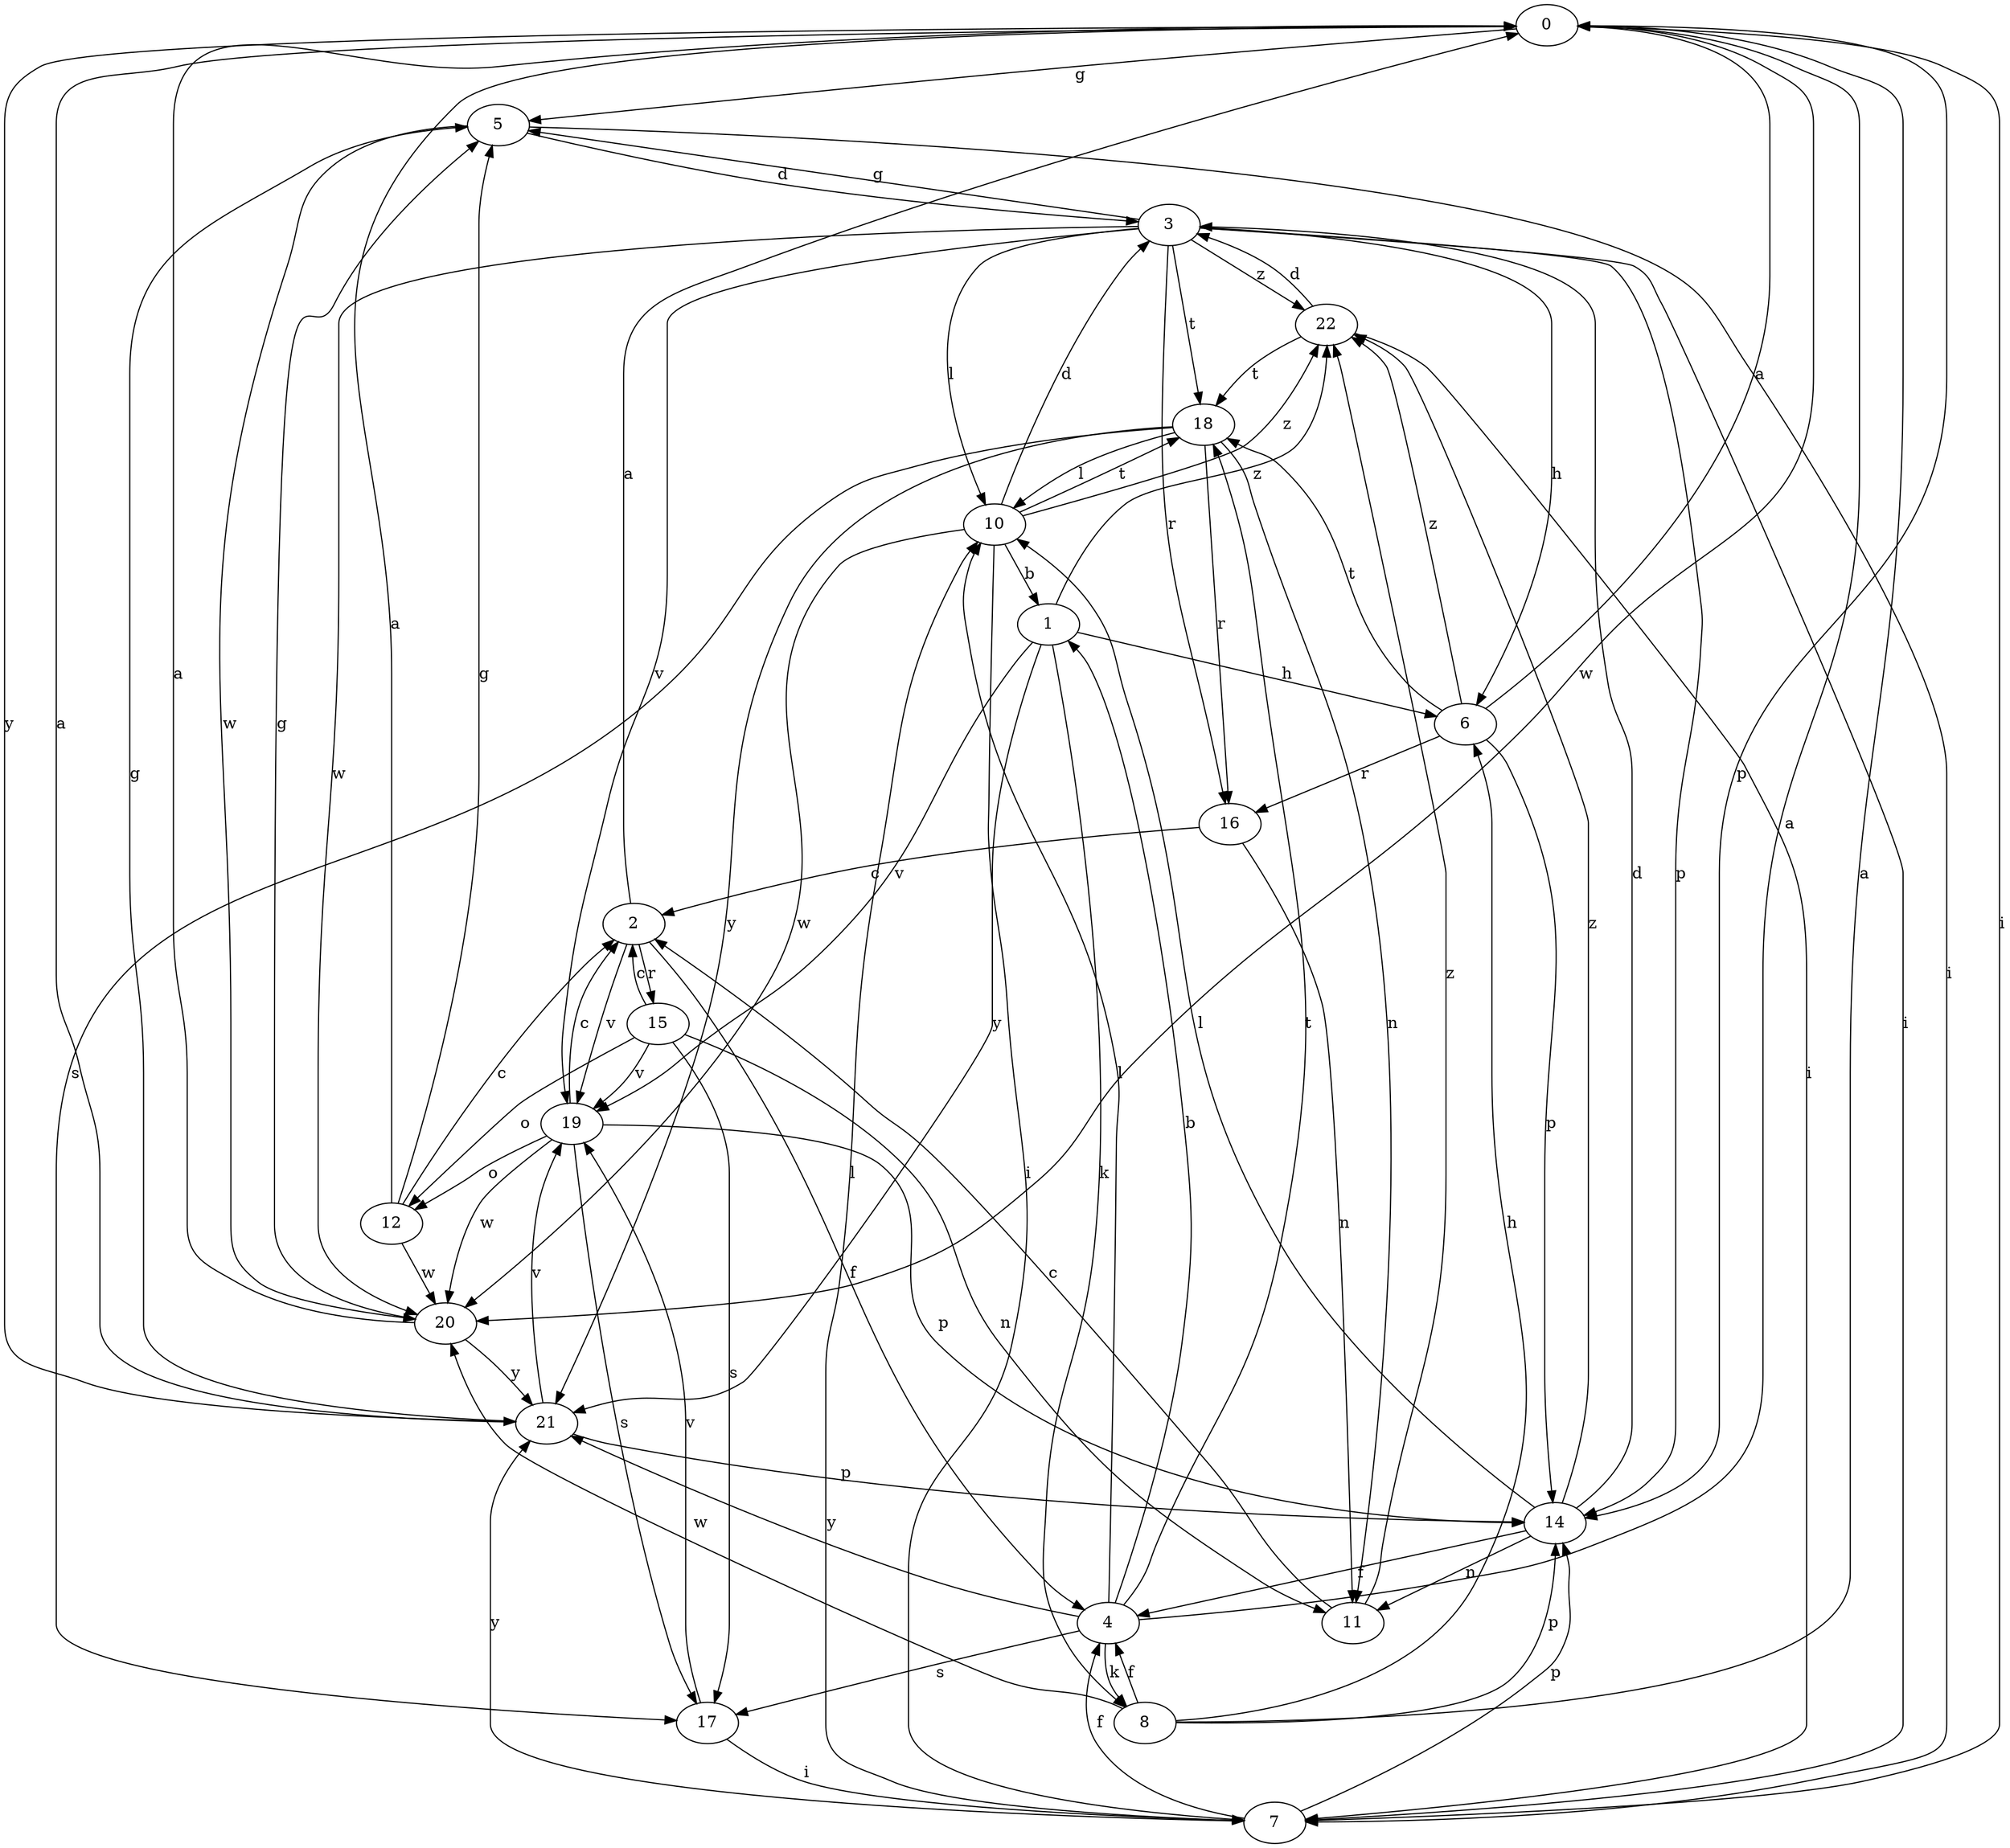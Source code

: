 strict digraph  {
0;
1;
2;
3;
4;
5;
6;
7;
8;
10;
11;
12;
14;
15;
16;
17;
18;
19;
20;
21;
22;
0 -> 5  [label=g];
0 -> 7  [label=i];
0 -> 14  [label=p];
0 -> 20  [label=w];
0 -> 21  [label=y];
1 -> 6  [label=h];
1 -> 8  [label=k];
1 -> 19  [label=v];
1 -> 21  [label=y];
1 -> 22  [label=z];
2 -> 0  [label=a];
2 -> 4  [label=f];
2 -> 15  [label=r];
2 -> 19  [label=v];
3 -> 5  [label=g];
3 -> 6  [label=h];
3 -> 7  [label=i];
3 -> 10  [label=l];
3 -> 14  [label=p];
3 -> 16  [label=r];
3 -> 18  [label=t];
3 -> 19  [label=v];
3 -> 20  [label=w];
3 -> 22  [label=z];
4 -> 0  [label=a];
4 -> 1  [label=b];
4 -> 8  [label=k];
4 -> 10  [label=l];
4 -> 17  [label=s];
4 -> 18  [label=t];
4 -> 21  [label=y];
5 -> 3  [label=d];
5 -> 7  [label=i];
5 -> 20  [label=w];
6 -> 0  [label=a];
6 -> 14  [label=p];
6 -> 16  [label=r];
6 -> 18  [label=t];
6 -> 22  [label=z];
7 -> 4  [label=f];
7 -> 10  [label=l];
7 -> 14  [label=p];
7 -> 21  [label=y];
8 -> 0  [label=a];
8 -> 4  [label=f];
8 -> 6  [label=h];
8 -> 14  [label=p];
8 -> 20  [label=w];
10 -> 1  [label=b];
10 -> 3  [label=d];
10 -> 7  [label=i];
10 -> 18  [label=t];
10 -> 20  [label=w];
10 -> 22  [label=z];
11 -> 2  [label=c];
11 -> 22  [label=z];
12 -> 0  [label=a];
12 -> 2  [label=c];
12 -> 5  [label=g];
12 -> 20  [label=w];
14 -> 3  [label=d];
14 -> 4  [label=f];
14 -> 10  [label=l];
14 -> 11  [label=n];
14 -> 22  [label=z];
15 -> 2  [label=c];
15 -> 11  [label=n];
15 -> 12  [label=o];
15 -> 17  [label=s];
15 -> 19  [label=v];
16 -> 2  [label=c];
16 -> 11  [label=n];
17 -> 7  [label=i];
17 -> 19  [label=v];
18 -> 10  [label=l];
18 -> 11  [label=n];
18 -> 16  [label=r];
18 -> 17  [label=s];
18 -> 21  [label=y];
19 -> 2  [label=c];
19 -> 12  [label=o];
19 -> 14  [label=p];
19 -> 17  [label=s];
19 -> 20  [label=w];
20 -> 0  [label=a];
20 -> 5  [label=g];
20 -> 21  [label=y];
21 -> 0  [label=a];
21 -> 5  [label=g];
21 -> 14  [label=p];
21 -> 19  [label=v];
22 -> 3  [label=d];
22 -> 7  [label=i];
22 -> 18  [label=t];
}
